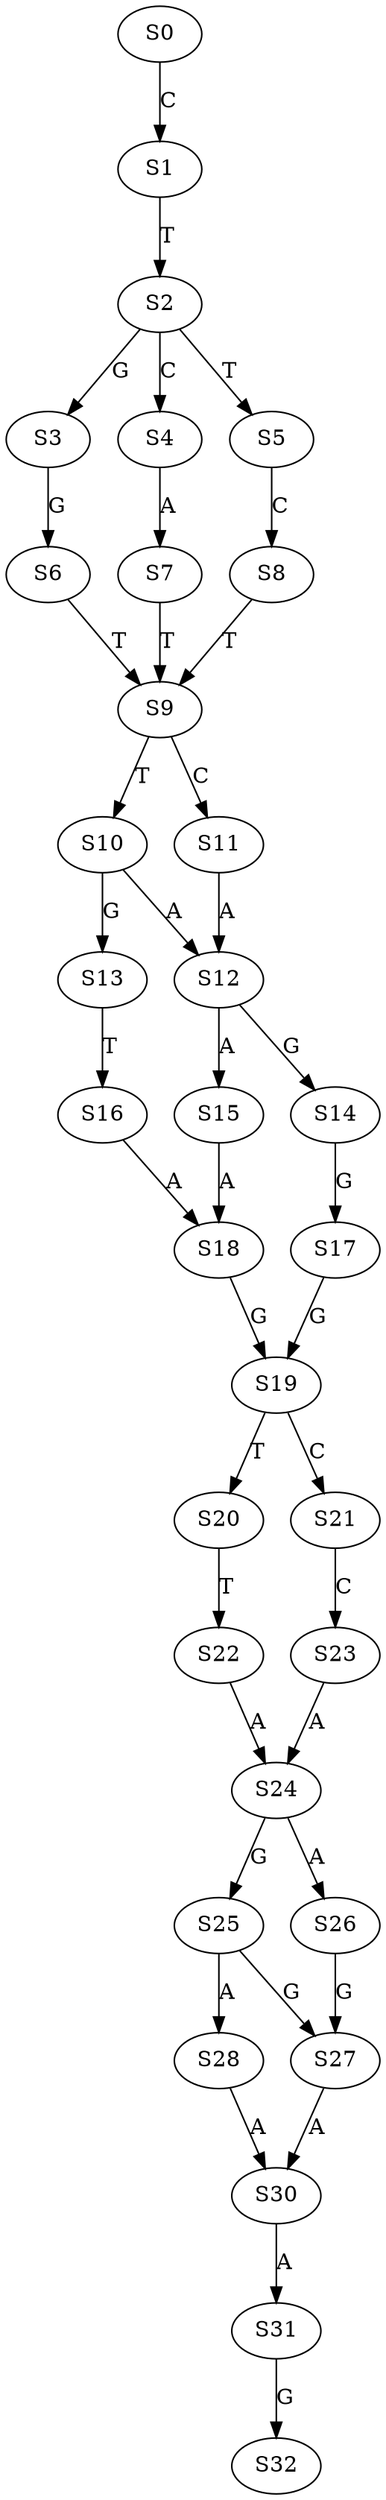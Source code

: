 strict digraph  {
	S0 -> S1 [ label = C ];
	S1 -> S2 [ label = T ];
	S2 -> S3 [ label = G ];
	S2 -> S4 [ label = C ];
	S2 -> S5 [ label = T ];
	S3 -> S6 [ label = G ];
	S4 -> S7 [ label = A ];
	S5 -> S8 [ label = C ];
	S6 -> S9 [ label = T ];
	S7 -> S9 [ label = T ];
	S8 -> S9 [ label = T ];
	S9 -> S10 [ label = T ];
	S9 -> S11 [ label = C ];
	S10 -> S12 [ label = A ];
	S10 -> S13 [ label = G ];
	S11 -> S12 [ label = A ];
	S12 -> S14 [ label = G ];
	S12 -> S15 [ label = A ];
	S13 -> S16 [ label = T ];
	S14 -> S17 [ label = G ];
	S15 -> S18 [ label = A ];
	S16 -> S18 [ label = A ];
	S17 -> S19 [ label = G ];
	S18 -> S19 [ label = G ];
	S19 -> S20 [ label = T ];
	S19 -> S21 [ label = C ];
	S20 -> S22 [ label = T ];
	S21 -> S23 [ label = C ];
	S22 -> S24 [ label = A ];
	S23 -> S24 [ label = A ];
	S24 -> S25 [ label = G ];
	S24 -> S26 [ label = A ];
	S25 -> S27 [ label = G ];
	S25 -> S28 [ label = A ];
	S26 -> S27 [ label = G ];
	S27 -> S30 [ label = A ];
	S28 -> S30 [ label = A ];
	S30 -> S31 [ label = A ];
	S31 -> S32 [ label = G ];
}
